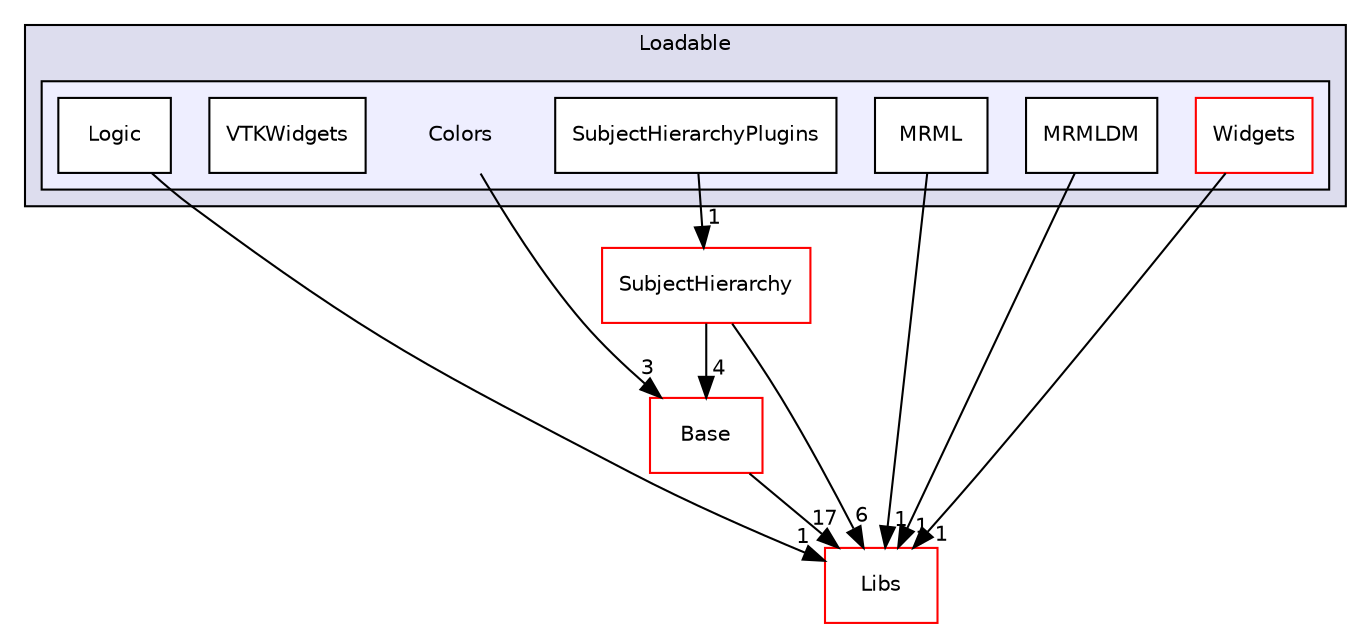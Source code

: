 digraph "Modules/Loadable/Colors" {
  bgcolor=transparent;
  compound=true
  node [ fontsize="10", fontname="Helvetica"];
  edge [ labelfontsize="10", labelfontname="Helvetica"];
  subgraph clusterdir_d01fdafe93af837a1755aeb3a6390699 {
    graph [ bgcolor="#ddddee", pencolor="black", label="Loadable" fontname="Helvetica", fontsize="10", URL="dir_d01fdafe93af837a1755aeb3a6390699.html"]
  subgraph clusterdir_9c5afd8681310699e8cf6f6b0b2a88d7 {
    graph [ bgcolor="#eeeeff", pencolor="black", label="" URL="dir_9c5afd8681310699e8cf6f6b0b2a88d7.html"];
    dir_9c5afd8681310699e8cf6f6b0b2a88d7 [shape=plaintext label="Colors"];
    dir_1e7ea8d754f9c56b0941d487d7687ce6 [shape=box label="Logic" color="black" fillcolor="white" style="filled" URL="dir_1e7ea8d754f9c56b0941d487d7687ce6.html"];
    dir_de1e2d427c3317c3cd932fa3a3715407 [shape=box label="MRML" color="black" fillcolor="white" style="filled" URL="dir_de1e2d427c3317c3cd932fa3a3715407.html"];
    dir_1a03c833d506c999eb4c444b055e02b2 [shape=box label="MRMLDM" color="black" fillcolor="white" style="filled" URL="dir_1a03c833d506c999eb4c444b055e02b2.html"];
    dir_758807080c4609d79124e170932f6d8f [shape=box label="SubjectHierarchyPlugins" color="black" fillcolor="white" style="filled" URL="dir_758807080c4609d79124e170932f6d8f.html"];
    dir_a92d84eb62c2cd1ae2c7d7a026e377b4 [shape=box label="VTKWidgets" color="black" fillcolor="white" style="filled" URL="dir_a92d84eb62c2cd1ae2c7d7a026e377b4.html"];
    dir_7a31e09747cbd699af474e88368f25b8 [shape=box label="Widgets" color="red" fillcolor="white" style="filled" URL="dir_7a31e09747cbd699af474e88368f25b8.html"];
  }
  }
  dir_6e6cb9563333489fde7459b1f95e59a5 [shape=box label="Libs" color="red" URL="dir_6e6cb9563333489fde7459b1f95e59a5.html"];
  dir_628593db0cdce5a76fb85526ae5aa762 [shape=box label="Base" color="red" URL="dir_628593db0cdce5a76fb85526ae5aa762.html"];
  dir_1694c2d71873d62d036e188d77c435ae [shape=box label="SubjectHierarchy" color="red" URL="dir_1694c2d71873d62d036e188d77c435ae.html"];
  dir_de1e2d427c3317c3cd932fa3a3715407->dir_6e6cb9563333489fde7459b1f95e59a5 [headlabel="1", labeldistance=1.5 headhref="dir_000057_000014.html"];
  dir_9c5afd8681310699e8cf6f6b0b2a88d7->dir_628593db0cdce5a76fb85526ae5aa762 [headlabel="3", labeldistance=1.5 headhref="dir_000055_000002.html"];
  dir_7a31e09747cbd699af474e88368f25b8->dir_6e6cb9563333489fde7459b1f95e59a5 [headlabel="1", labeldistance=1.5 headhref="dir_000061_000014.html"];
  dir_758807080c4609d79124e170932f6d8f->dir_1694c2d71873d62d036e188d77c435ae [headlabel="1", labeldistance=1.5 headhref="dir_000059_000107.html"];
  dir_1a03c833d506c999eb4c444b055e02b2->dir_6e6cb9563333489fde7459b1f95e59a5 [headlabel="1", labeldistance=1.5 headhref="dir_000058_000014.html"];
  dir_1e7ea8d754f9c56b0941d487d7687ce6->dir_6e6cb9563333489fde7459b1f95e59a5 [headlabel="1", labeldistance=1.5 headhref="dir_000056_000014.html"];
  dir_628593db0cdce5a76fb85526ae5aa762->dir_6e6cb9563333489fde7459b1f95e59a5 [headlabel="17", labeldistance=1.5 headhref="dir_000002_000014.html"];
  dir_1694c2d71873d62d036e188d77c435ae->dir_6e6cb9563333489fde7459b1f95e59a5 [headlabel="6", labeldistance=1.5 headhref="dir_000107_000014.html"];
  dir_1694c2d71873d62d036e188d77c435ae->dir_628593db0cdce5a76fb85526ae5aa762 [headlabel="4", labeldistance=1.5 headhref="dir_000107_000002.html"];
}
